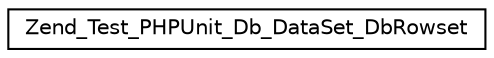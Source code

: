 digraph G
{
  edge [fontname="Helvetica",fontsize="10",labelfontname="Helvetica",labelfontsize="10"];
  node [fontname="Helvetica",fontsize="10",shape=record];
  rankdir="LR";
  Node1 [label="Zend_Test_PHPUnit_Db_DataSet_DbRowset",height=0.2,width=0.4,color="black", fillcolor="white", style="filled",URL="$class_zend___test___p_h_p_unit___db___data_set___db_rowset.html"];
}
